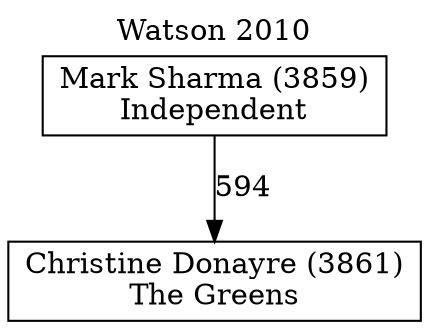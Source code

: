 // House preference flow
digraph "Christine Donayre (3861)_Watson_2010" {
	graph [label="Watson 2010" labelloc=t mclimit=10]
	node [shape=box]
	"Christine Donayre (3861)" [label="Christine Donayre (3861)
The Greens"]
	"Mark Sharma (3859)" [label="Mark Sharma (3859)
Independent"]
	"Mark Sharma (3859)" [label="Mark Sharma (3859)
Independent"]
	"Mark Sharma (3859)" -> "Christine Donayre (3861)" [label=594]
}
